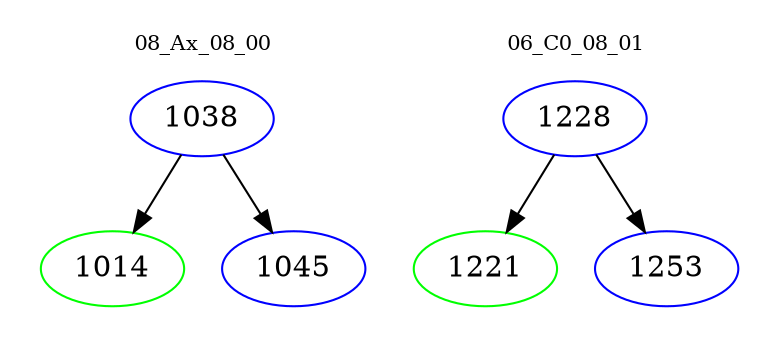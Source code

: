 digraph{
subgraph cluster_0 {
color = white
label = "08_Ax_08_00";
fontsize=10;
T0_1038 [label="1038", color="blue"]
T0_1038 -> T0_1014 [color="black"]
T0_1014 [label="1014", color="green"]
T0_1038 -> T0_1045 [color="black"]
T0_1045 [label="1045", color="blue"]
}
subgraph cluster_1 {
color = white
label = "06_C0_08_01";
fontsize=10;
T1_1228 [label="1228", color="blue"]
T1_1228 -> T1_1221 [color="black"]
T1_1221 [label="1221", color="green"]
T1_1228 -> T1_1253 [color="black"]
T1_1253 [label="1253", color="blue"]
}
}
